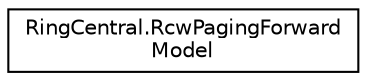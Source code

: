 digraph "Graphical Class Hierarchy"
{
 // LATEX_PDF_SIZE
  edge [fontname="Helvetica",fontsize="10",labelfontname="Helvetica",labelfontsize="10"];
  node [fontname="Helvetica",fontsize="10",shape=record];
  rankdir="LR";
  Node0 [label="RingCentral.RcwPagingForward\lModel",height=0.2,width=0.4,color="black", fillcolor="white", style="filled",URL="$classRingCentral_1_1RcwPagingForwardModel.html",tooltip=" "];
}
